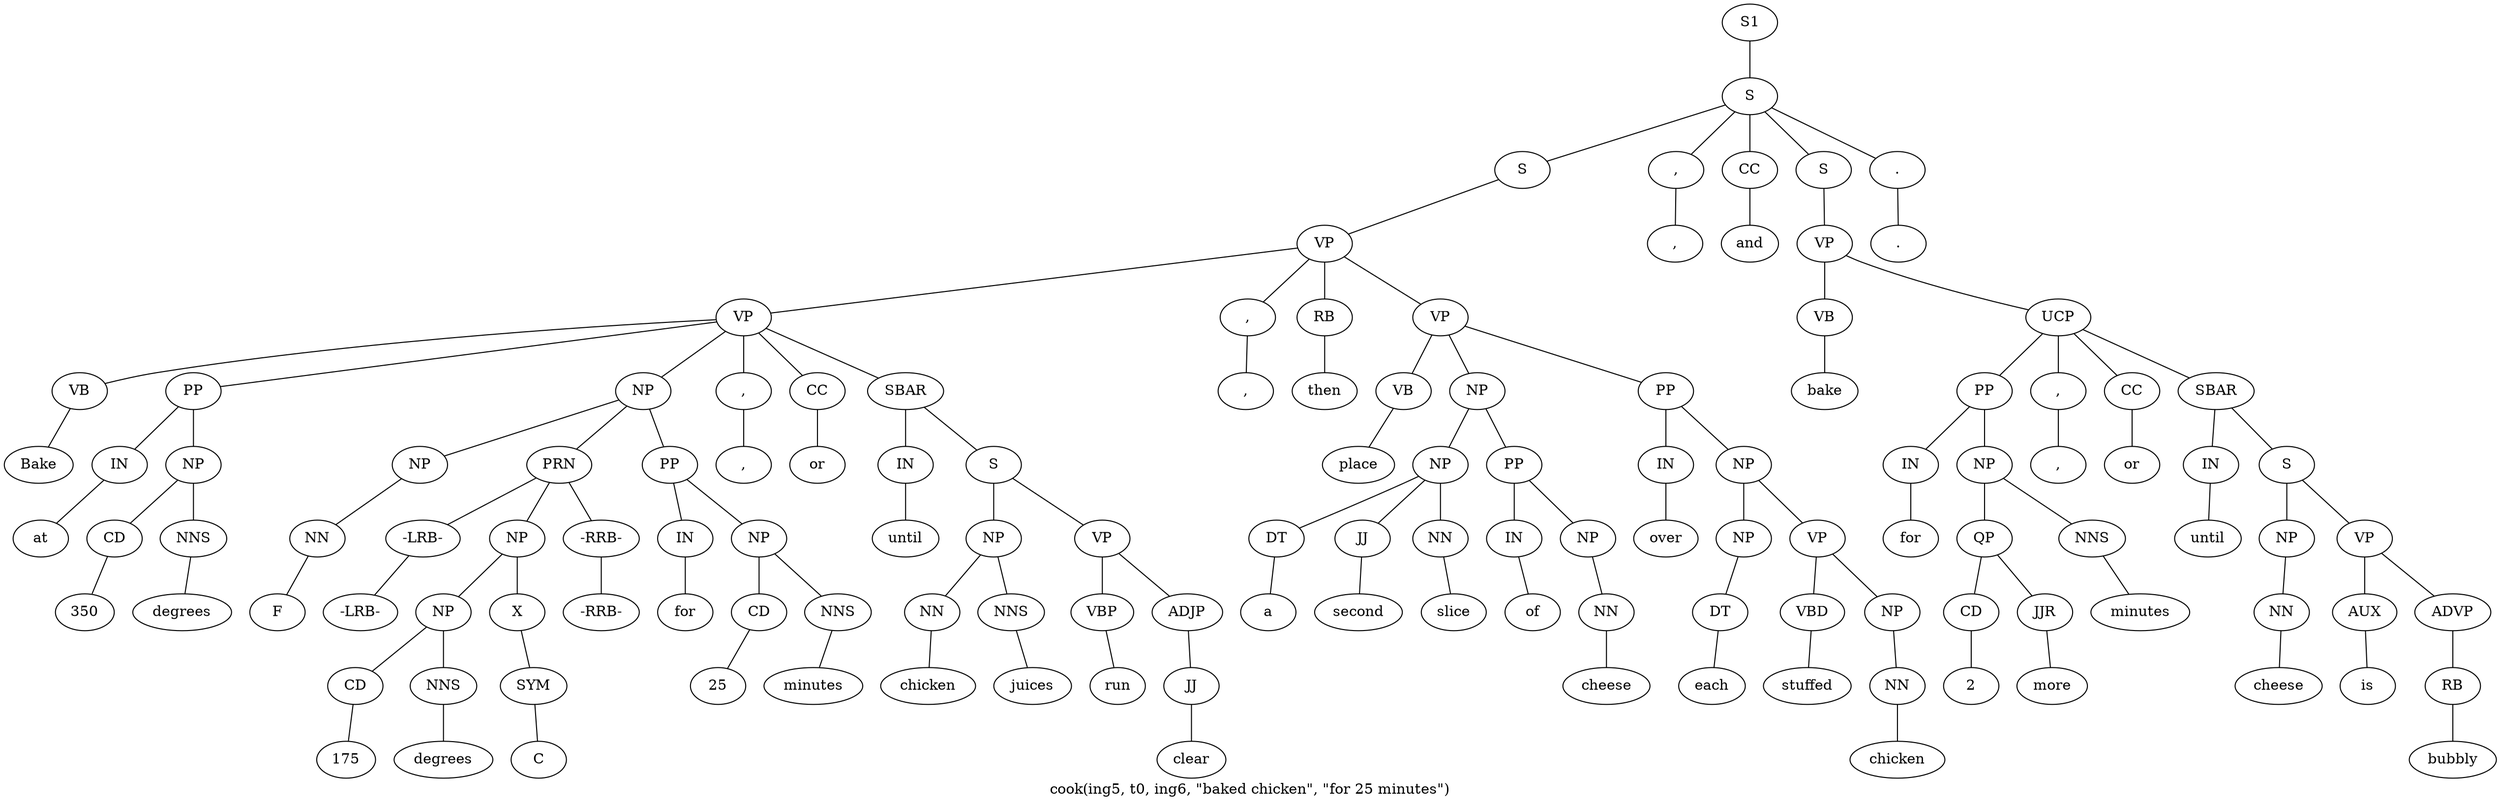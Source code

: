 graph SyntaxGraph {
	label = "cook(ing5, t0, ing6, \"baked chicken\", \"for 25 minutes\")";
	Node0 [label="S1"];
	Node1 [label="S"];
	Node2 [label="S"];
	Node3 [label="VP"];
	Node4 [label="VP"];
	Node5 [label="VB"];
	Node6 [label="Bake"];
	Node7 [label="PP"];
	Node8 [label="IN"];
	Node9 [label="at"];
	Node10 [label="NP"];
	Node11 [label="CD"];
	Node12 [label="350"];
	Node13 [label="NNS"];
	Node14 [label="degrees"];
	Node15 [label="NP"];
	Node16 [label="NP"];
	Node17 [label="NN"];
	Node18 [label="F"];
	Node19 [label="PRN"];
	Node20 [label="-LRB-"];
	Node21 [label="-LRB-"];
	Node22 [label="NP"];
	Node23 [label="NP"];
	Node24 [label="CD"];
	Node25 [label="175"];
	Node26 [label="NNS"];
	Node27 [label="degrees"];
	Node28 [label="X"];
	Node29 [label="SYM"];
	Node30 [label="C"];
	Node31 [label="-RRB-"];
	Node32 [label="-RRB-"];
	Node33 [label="PP"];
	Node34 [label="IN"];
	Node35 [label="for"];
	Node36 [label="NP"];
	Node37 [label="CD"];
	Node38 [label="25"];
	Node39 [label="NNS"];
	Node40 [label="minutes"];
	Node41 [label=","];
	Node42 [label=","];
	Node43 [label="CC"];
	Node44 [label="or"];
	Node45 [label="SBAR"];
	Node46 [label="IN"];
	Node47 [label="until"];
	Node48 [label="S"];
	Node49 [label="NP"];
	Node50 [label="NN"];
	Node51 [label="chicken"];
	Node52 [label="NNS"];
	Node53 [label="juices"];
	Node54 [label="VP"];
	Node55 [label="VBP"];
	Node56 [label="run"];
	Node57 [label="ADJP"];
	Node58 [label="JJ"];
	Node59 [label="clear"];
	Node60 [label=","];
	Node61 [label=","];
	Node62 [label="RB"];
	Node63 [label="then"];
	Node64 [label="VP"];
	Node65 [label="VB"];
	Node66 [label="place"];
	Node67 [label="NP"];
	Node68 [label="NP"];
	Node69 [label="DT"];
	Node70 [label="a"];
	Node71 [label="JJ"];
	Node72 [label="second"];
	Node73 [label="NN"];
	Node74 [label="slice"];
	Node75 [label="PP"];
	Node76 [label="IN"];
	Node77 [label="of"];
	Node78 [label="NP"];
	Node79 [label="NN"];
	Node80 [label="cheese"];
	Node81 [label="PP"];
	Node82 [label="IN"];
	Node83 [label="over"];
	Node84 [label="NP"];
	Node85 [label="NP"];
	Node86 [label="DT"];
	Node87 [label="each"];
	Node88 [label="VP"];
	Node89 [label="VBD"];
	Node90 [label="stuffed"];
	Node91 [label="NP"];
	Node92 [label="NN"];
	Node93 [label="chicken"];
	Node94 [label=","];
	Node95 [label=","];
	Node96 [label="CC"];
	Node97 [label="and"];
	Node98 [label="S"];
	Node99 [label="VP"];
	Node100 [label="VB"];
	Node101 [label="bake"];
	Node102 [label="UCP"];
	Node103 [label="PP"];
	Node104 [label="IN"];
	Node105 [label="for"];
	Node106 [label="NP"];
	Node107 [label="QP"];
	Node108 [label="CD"];
	Node109 [label="2"];
	Node110 [label="JJR"];
	Node111 [label="more"];
	Node112 [label="NNS"];
	Node113 [label="minutes"];
	Node114 [label=","];
	Node115 [label=","];
	Node116 [label="CC"];
	Node117 [label="or"];
	Node118 [label="SBAR"];
	Node119 [label="IN"];
	Node120 [label="until"];
	Node121 [label="S"];
	Node122 [label="NP"];
	Node123 [label="NN"];
	Node124 [label="cheese"];
	Node125 [label="VP"];
	Node126 [label="AUX"];
	Node127 [label="is"];
	Node128 [label="ADVP"];
	Node129 [label="RB"];
	Node130 [label="bubbly"];
	Node131 [label="."];
	Node132 [label="."];

	Node0 -- Node1;
	Node1 -- Node2;
	Node1 -- Node94;
	Node1 -- Node96;
	Node1 -- Node98;
	Node1 -- Node131;
	Node2 -- Node3;
	Node3 -- Node4;
	Node3 -- Node60;
	Node3 -- Node62;
	Node3 -- Node64;
	Node4 -- Node5;
	Node4 -- Node7;
	Node4 -- Node15;
	Node4 -- Node41;
	Node4 -- Node43;
	Node4 -- Node45;
	Node5 -- Node6;
	Node7 -- Node8;
	Node7 -- Node10;
	Node8 -- Node9;
	Node10 -- Node11;
	Node10 -- Node13;
	Node11 -- Node12;
	Node13 -- Node14;
	Node15 -- Node16;
	Node15 -- Node19;
	Node15 -- Node33;
	Node16 -- Node17;
	Node17 -- Node18;
	Node19 -- Node20;
	Node19 -- Node22;
	Node19 -- Node31;
	Node20 -- Node21;
	Node22 -- Node23;
	Node22 -- Node28;
	Node23 -- Node24;
	Node23 -- Node26;
	Node24 -- Node25;
	Node26 -- Node27;
	Node28 -- Node29;
	Node29 -- Node30;
	Node31 -- Node32;
	Node33 -- Node34;
	Node33 -- Node36;
	Node34 -- Node35;
	Node36 -- Node37;
	Node36 -- Node39;
	Node37 -- Node38;
	Node39 -- Node40;
	Node41 -- Node42;
	Node43 -- Node44;
	Node45 -- Node46;
	Node45 -- Node48;
	Node46 -- Node47;
	Node48 -- Node49;
	Node48 -- Node54;
	Node49 -- Node50;
	Node49 -- Node52;
	Node50 -- Node51;
	Node52 -- Node53;
	Node54 -- Node55;
	Node54 -- Node57;
	Node55 -- Node56;
	Node57 -- Node58;
	Node58 -- Node59;
	Node60 -- Node61;
	Node62 -- Node63;
	Node64 -- Node65;
	Node64 -- Node67;
	Node64 -- Node81;
	Node65 -- Node66;
	Node67 -- Node68;
	Node67 -- Node75;
	Node68 -- Node69;
	Node68 -- Node71;
	Node68 -- Node73;
	Node69 -- Node70;
	Node71 -- Node72;
	Node73 -- Node74;
	Node75 -- Node76;
	Node75 -- Node78;
	Node76 -- Node77;
	Node78 -- Node79;
	Node79 -- Node80;
	Node81 -- Node82;
	Node81 -- Node84;
	Node82 -- Node83;
	Node84 -- Node85;
	Node84 -- Node88;
	Node85 -- Node86;
	Node86 -- Node87;
	Node88 -- Node89;
	Node88 -- Node91;
	Node89 -- Node90;
	Node91 -- Node92;
	Node92 -- Node93;
	Node94 -- Node95;
	Node96 -- Node97;
	Node98 -- Node99;
	Node99 -- Node100;
	Node99 -- Node102;
	Node100 -- Node101;
	Node102 -- Node103;
	Node102 -- Node114;
	Node102 -- Node116;
	Node102 -- Node118;
	Node103 -- Node104;
	Node103 -- Node106;
	Node104 -- Node105;
	Node106 -- Node107;
	Node106 -- Node112;
	Node107 -- Node108;
	Node107 -- Node110;
	Node108 -- Node109;
	Node110 -- Node111;
	Node112 -- Node113;
	Node114 -- Node115;
	Node116 -- Node117;
	Node118 -- Node119;
	Node118 -- Node121;
	Node119 -- Node120;
	Node121 -- Node122;
	Node121 -- Node125;
	Node122 -- Node123;
	Node123 -- Node124;
	Node125 -- Node126;
	Node125 -- Node128;
	Node126 -- Node127;
	Node128 -- Node129;
	Node129 -- Node130;
	Node131 -- Node132;
}